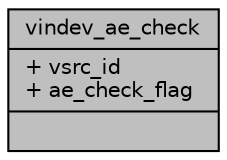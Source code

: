 digraph "vindev_ae_check"
{
 // INTERACTIVE_SVG=YES
 // LATEX_PDF_SIZE
  bgcolor="transparent";
  edge [fontname="Helvetica",fontsize="10",labelfontname="Helvetica",labelfontsize="10"];
  node [fontname="Helvetica",fontsize="10",shape=record];
  Node1 [label="{vindev_ae_check\n|+ vsrc_id\l+ ae_check_flag\l|}",height=0.2,width=0.4,color="black", fillcolor="grey75", style="filled", fontcolor="black",tooltip=" "];
}
